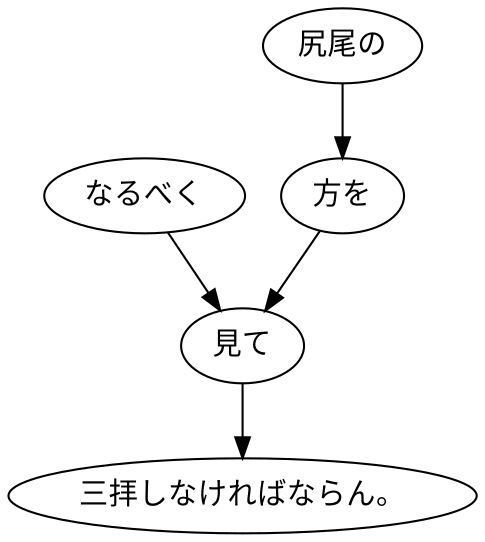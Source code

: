 digraph graph1846 {
	node0 [label="なるべく"];
	node1 [label="尻尾の"];
	node2 [label="方を"];
	node3 [label="見て"];
	node4 [label="三拝しなければならん。"];
	node0 -> node3;
	node1 -> node2;
	node2 -> node3;
	node3 -> node4;
}

